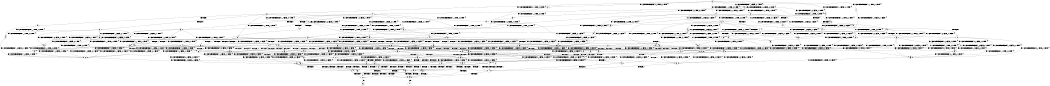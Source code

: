 digraph BCG {
size = "7, 10.5";
center = TRUE;
node [shape = circle];
0 [peripheries = 2];
0 -> 1 [label = "EX !0 !ATOMIC_EXCH_BRANCH (1, +1, TRUE, +0, 2, TRUE) !{}"];
0 -> 2 [label = "EX !2 !ATOMIC_EXCH_BRANCH (1, +0, FALSE, +0, 1, TRUE) !{}"];
0 -> 3 [label = "EX !1 !ATOMIC_EXCH_BRANCH (2, +1, TRUE, +0, 2, TRUE) !{}"];
0 -> 4 [label = "EX !0 !ATOMIC_EXCH_BRANCH (1, +1, TRUE, +0, 2, TRUE) !{}"];
0 -> 5 [label = "EX !2 !ATOMIC_EXCH_BRANCH (1, +0, FALSE, +0, 1, TRUE) !{}"];
0 -> 6 [label = "EX !1 !ATOMIC_EXCH_BRANCH (2, +1, TRUE, +0, 2, TRUE) !{}"];
1 -> 7 [label = "EX !2 !ATOMIC_EXCH_BRANCH (1, +0, FALSE, +0, 1, FALSE) !{}"];
2 -> 8 [label = "EX !0 !ATOMIC_EXCH_BRANCH (1, +1, TRUE, +0, 2, TRUE) !{}"];
3 -> 9 [label = "EX !0 !ATOMIC_EXCH_BRANCH (1, +1, TRUE, +0, 2, TRUE) !{}"];
4 -> 7 [label = "EX !2 !ATOMIC_EXCH_BRANCH (1, +0, FALSE, +0, 1, FALSE) !{}"];
4 -> 10 [label = "EX !1 !ATOMIC_EXCH_BRANCH (2, +1, TRUE, +0, 2, TRUE) !{}"];
4 -> 11 [label = "TERMINATE !0"];
4 -> 12 [label = "EX !2 !ATOMIC_EXCH_BRANCH (1, +0, FALSE, +0, 1, FALSE) !{}"];
4 -> 13 [label = "EX !1 !ATOMIC_EXCH_BRANCH (2, +1, TRUE, +0, 2, TRUE) !{}"];
4 -> 14 [label = "TERMINATE !0"];
5 -> 2 [label = "EX !2 !ATOMIC_EXCH_BRANCH (1, +0, FALSE, +0, 1, TRUE) !{}"];
5 -> 8 [label = "EX !0 !ATOMIC_EXCH_BRANCH (1, +1, TRUE, +0, 2, TRUE) !{}"];
5 -> 15 [label = "EX !1 !ATOMIC_EXCH_BRANCH (2, +1, TRUE, +0, 2, TRUE) !{}"];
5 -> 5 [label = "EX !2 !ATOMIC_EXCH_BRANCH (1, +0, FALSE, +0, 1, TRUE) !{}"];
5 -> 16 [label = "EX !0 !ATOMIC_EXCH_BRANCH (1, +1, TRUE, +0, 2, TRUE) !{}"];
5 -> 17 [label = "EX !1 !ATOMIC_EXCH_BRANCH (2, +1, TRUE, +0, 2, TRUE) !{}"];
6 -> 9 [label = "EX !0 !ATOMIC_EXCH_BRANCH (1, +1, TRUE, +0, 2, TRUE) !{}"];
6 -> 18 [label = "EX !2 !ATOMIC_EXCH_BRANCH (1, +0, FALSE, +0, 1, TRUE) !{}"];
6 -> 19 [label = "TERMINATE !1"];
6 -> 20 [label = "EX !0 !ATOMIC_EXCH_BRANCH (1, +1, TRUE, +0, 2, TRUE) !{}"];
6 -> 21 [label = "EX !2 !ATOMIC_EXCH_BRANCH (1, +0, FALSE, +0, 1, TRUE) !{}"];
6 -> 22 [label = "TERMINATE !1"];
7 -> 23 [label = "EX !2 !ATOMIC_EXCH_BRANCH (2, +0, FALSE, +0, 2, TRUE) !{}"];
8 -> 7 [label = "EX !2 !ATOMIC_EXCH_BRANCH (1, +0, FALSE, +0, 1, FALSE) !{}"];
9 -> 24 [label = "EX !2 !ATOMIC_EXCH_BRANCH (1, +0, FALSE, +0, 1, FALSE) !{}"];
10 -> 24 [label = "EX !2 !ATOMIC_EXCH_BRANCH (1, +0, FALSE, +0, 1, FALSE) !{}"];
11 -> 25 [label = "EX !2 !ATOMIC_EXCH_BRANCH (1, +0, FALSE, +0, 1, FALSE) !{}"];
12 -> 23 [label = "EX !2 !ATOMIC_EXCH_BRANCH (2, +0, FALSE, +0, 2, TRUE) !{}"];
12 -> 26 [label = "EX !1 !ATOMIC_EXCH_BRANCH (2, +1, TRUE, +0, 2, TRUE) !{}"];
12 -> 27 [label = "TERMINATE !0"];
12 -> 28 [label = "EX !2 !ATOMIC_EXCH_BRANCH (2, +0, FALSE, +0, 2, TRUE) !{}"];
12 -> 29 [label = "EX !1 !ATOMIC_EXCH_BRANCH (2, +1, TRUE, +0, 2, TRUE) !{}"];
12 -> 30 [label = "TERMINATE !0"];
13 -> 24 [label = "EX !2 !ATOMIC_EXCH_BRANCH (1, +0, FALSE, +0, 1, FALSE) !{}"];
13 -> 31 [label = "TERMINATE !0"];
13 -> 32 [label = "TERMINATE !1"];
13 -> 33 [label = "EX !2 !ATOMIC_EXCH_BRANCH (1, +0, FALSE, +0, 1, FALSE) !{}"];
13 -> 34 [label = "TERMINATE !0"];
13 -> 35 [label = "TERMINATE !1"];
14 -> 25 [label = "EX !2 !ATOMIC_EXCH_BRANCH (1, +0, FALSE, +0, 1, FALSE) !{}"];
14 -> 36 [label = "EX !1 !ATOMIC_EXCH_BRANCH (2, +1, TRUE, +0, 2, TRUE) !{}"];
14 -> 37 [label = "EX !2 !ATOMIC_EXCH_BRANCH (1, +0, FALSE, +0, 1, FALSE) !{}"];
14 -> 38 [label = "EX !1 !ATOMIC_EXCH_BRANCH (2, +1, TRUE, +0, 2, TRUE) !{}"];
15 -> 18 [label = "EX !2 !ATOMIC_EXCH_BRANCH (1, +0, FALSE, +0, 1, TRUE) !{}"];
16 -> 7 [label = "EX !2 !ATOMIC_EXCH_BRANCH (1, +0, FALSE, +0, 1, FALSE) !{}"];
16 -> 39 [label = "EX !1 !ATOMIC_EXCH_BRANCH (2, +1, TRUE, +0, 2, TRUE) !{}"];
16 -> 40 [label = "TERMINATE !0"];
16 -> 12 [label = "EX !2 !ATOMIC_EXCH_BRANCH (1, +0, FALSE, +0, 1, FALSE) !{}"];
16 -> 41 [label = "EX !1 !ATOMIC_EXCH_BRANCH (2, +1, TRUE, +0, 2, TRUE) !{}"];
16 -> 42 [label = "TERMINATE !0"];
17 -> 18 [label = "EX !2 !ATOMIC_EXCH_BRANCH (1, +0, FALSE, +0, 1, TRUE) !{}"];
17 -> 43 [label = "EX !0 !ATOMIC_EXCH_BRANCH (1, +1, TRUE, +0, 2, TRUE) !{}"];
17 -> 44 [label = "TERMINATE !1"];
17 -> 21 [label = "EX !2 !ATOMIC_EXCH_BRANCH (1, +0, FALSE, +0, 1, TRUE) !{}"];
17 -> 45 [label = "EX !0 !ATOMIC_EXCH_BRANCH (1, +1, TRUE, +0, 2, TRUE) !{}"];
17 -> 46 [label = "TERMINATE !1"];
18 -> 43 [label = "EX !0 !ATOMIC_EXCH_BRANCH (1, +1, TRUE, +0, 2, TRUE) !{}"];
19 -> 47 [label = "EX !0 !ATOMIC_EXCH_BRANCH (1, +1, TRUE, +0, 2, TRUE) !{}"];
20 -> 24 [label = "EX !2 !ATOMIC_EXCH_BRANCH (1, +0, FALSE, +0, 1, FALSE) !{}"];
20 -> 31 [label = "TERMINATE !0"];
20 -> 32 [label = "TERMINATE !1"];
20 -> 33 [label = "EX !2 !ATOMIC_EXCH_BRANCH (1, +0, FALSE, +0, 1, FALSE) !{}"];
20 -> 34 [label = "TERMINATE !0"];
20 -> 35 [label = "TERMINATE !1"];
21 -> 18 [label = "EX !2 !ATOMIC_EXCH_BRANCH (1, +0, FALSE, +0, 1, TRUE) !{}"];
21 -> 43 [label = "EX !0 !ATOMIC_EXCH_BRANCH (1, +1, TRUE, +0, 2, TRUE) !{}"];
21 -> 44 [label = "TERMINATE !1"];
21 -> 21 [label = "EX !2 !ATOMIC_EXCH_BRANCH (1, +0, FALSE, +0, 1, TRUE) !{}"];
21 -> 45 [label = "EX !0 !ATOMIC_EXCH_BRANCH (1, +1, TRUE, +0, 2, TRUE) !{}"];
21 -> 46 [label = "TERMINATE !1"];
22 -> 47 [label = "EX !0 !ATOMIC_EXCH_BRANCH (1, +1, TRUE, +0, 2, TRUE) !{}"];
22 -> 48 [label = "EX !2 !ATOMIC_EXCH_BRANCH (1, +0, FALSE, +0, 1, TRUE) !{}"];
22 -> 49 [label = "EX !0 !ATOMIC_EXCH_BRANCH (1, +1, TRUE, +0, 2, TRUE) !{}"];
22 -> 50 [label = "EX !2 !ATOMIC_EXCH_BRANCH (1, +0, FALSE, +0, 1, TRUE) !{}"];
23 -> 26 [label = "EX !1 !ATOMIC_EXCH_BRANCH (2, +1, TRUE, +0, 2, TRUE) !{}"];
24 -> 51 [label = "EX !2 !ATOMIC_EXCH_BRANCH (2, +0, FALSE, +0, 2, FALSE) !{}"];
25 -> 52 [label = "EX !2 !ATOMIC_EXCH_BRANCH (2, +0, FALSE, +0, 2, TRUE) !{}"];
26 -> 51 [label = "EX !2 !ATOMIC_EXCH_BRANCH (2, +0, FALSE, +0, 2, FALSE) !{}"];
27 -> 53 [label = "EX !1 !ATOMIC_EXCH_BRANCH (2, +1, TRUE, +0, 2, TRUE) !{}"];
28 -> 23 [label = "EX !2 !ATOMIC_EXCH_BRANCH (2, +0, FALSE, +0, 2, TRUE) !{}"];
28 -> 26 [label = "EX !1 !ATOMIC_EXCH_BRANCH (2, +1, TRUE, +0, 2, TRUE) !{}"];
28 -> 27 [label = "TERMINATE !0"];
28 -> 28 [label = "EX !2 !ATOMIC_EXCH_BRANCH (2, +0, FALSE, +0, 2, TRUE) !{}"];
28 -> 29 [label = "EX !1 !ATOMIC_EXCH_BRANCH (2, +1, TRUE, +0, 2, TRUE) !{}"];
28 -> 30 [label = "TERMINATE !0"];
29 -> 51 [label = "EX !2 !ATOMIC_EXCH_BRANCH (2, +0, FALSE, +0, 2, FALSE) !{}"];
29 -> 54 [label = "TERMINATE !0"];
29 -> 55 [label = "TERMINATE !1"];
29 -> 56 [label = "EX !2 !ATOMIC_EXCH_BRANCH (2, +0, FALSE, +0, 2, FALSE) !{}"];
29 -> 57 [label = "TERMINATE !0"];
29 -> 58 [label = "TERMINATE !1"];
30 -> 53 [label = "EX !1 !ATOMIC_EXCH_BRANCH (2, +1, TRUE, +0, 2, TRUE) !{}"];
30 -> 52 [label = "EX !2 !ATOMIC_EXCH_BRANCH (2, +0, FALSE, +0, 2, TRUE) !{}"];
30 -> 59 [label = "EX !1 !ATOMIC_EXCH_BRANCH (2, +1, TRUE, +0, 2, TRUE) !{}"];
30 -> 60 [label = "EX !2 !ATOMIC_EXCH_BRANCH (2, +0, FALSE, +0, 2, TRUE) !{}"];
31 -> 61 [label = "EX !2 !ATOMIC_EXCH_BRANCH (1, +0, FALSE, +0, 1, FALSE) !{}"];
32 -> 62 [label = "EX !2 !ATOMIC_EXCH_BRANCH (1, +0, FALSE, +0, 1, FALSE) !{}"];
33 -> 51 [label = "EX !2 !ATOMIC_EXCH_BRANCH (2, +0, FALSE, +0, 2, FALSE) !{}"];
33 -> 54 [label = "TERMINATE !0"];
33 -> 55 [label = "TERMINATE !1"];
33 -> 56 [label = "EX !2 !ATOMIC_EXCH_BRANCH (2, +0, FALSE, +0, 2, FALSE) !{}"];
33 -> 57 [label = "TERMINATE !0"];
33 -> 58 [label = "TERMINATE !1"];
34 -> 61 [label = "EX !2 !ATOMIC_EXCH_BRANCH (1, +0, FALSE, +0, 1, FALSE) !{}"];
34 -> 63 [label = "TERMINATE !1"];
34 -> 64 [label = "EX !2 !ATOMIC_EXCH_BRANCH (1, +0, FALSE, +0, 1, FALSE) !{}"];
34 -> 65 [label = "TERMINATE !1"];
35 -> 62 [label = "EX !2 !ATOMIC_EXCH_BRANCH (1, +0, FALSE, +0, 1, FALSE) !{}"];
35 -> 63 [label = "TERMINATE !0"];
35 -> 66 [label = "EX !2 !ATOMIC_EXCH_BRANCH (1, +0, FALSE, +0, 1, FALSE) !{}"];
35 -> 65 [label = "TERMINATE !0"];
36 -> 61 [label = "EX !2 !ATOMIC_EXCH_BRANCH (1, +0, FALSE, +0, 1, FALSE) !{}"];
37 -> 52 [label = "EX !2 !ATOMIC_EXCH_BRANCH (2, +0, FALSE, +0, 2, TRUE) !{}"];
37 -> 53 [label = "EX !1 !ATOMIC_EXCH_BRANCH (2, +1, TRUE, +0, 2, TRUE) !{}"];
37 -> 60 [label = "EX !2 !ATOMIC_EXCH_BRANCH (2, +0, FALSE, +0, 2, TRUE) !{}"];
37 -> 59 [label = "EX !1 !ATOMIC_EXCH_BRANCH (2, +1, TRUE, +0, 2, TRUE) !{}"];
38 -> 61 [label = "EX !2 !ATOMIC_EXCH_BRANCH (1, +0, FALSE, +0, 1, FALSE) !{}"];
38 -> 63 [label = "TERMINATE !1"];
38 -> 64 [label = "EX !2 !ATOMIC_EXCH_BRANCH (1, +0, FALSE, +0, 1, FALSE) !{}"];
38 -> 65 [label = "TERMINATE !1"];
39 -> 24 [label = "EX !2 !ATOMIC_EXCH_BRANCH (1, +0, FALSE, +0, 1, FALSE) !{}"];
40 -> 67 [label = "EX !1 !ATOMIC_EXCH_BRANCH (2, +1, TRUE, +0, 2, TRUE) !{}"];
41 -> 24 [label = "EX !2 !ATOMIC_EXCH_BRANCH (1, +0, FALSE, +0, 1, FALSE) !{}"];
41 -> 68 [label = "TERMINATE !0"];
41 -> 69 [label = "TERMINATE !1"];
41 -> 33 [label = "EX !2 !ATOMIC_EXCH_BRANCH (1, +0, FALSE, +0, 1, FALSE) !{}"];
41 -> 70 [label = "TERMINATE !0"];
41 -> 71 [label = "TERMINATE !1"];
42 -> 67 [label = "EX !1 !ATOMIC_EXCH_BRANCH (2, +1, TRUE, +0, 2, TRUE) !{}"];
42 -> 25 [label = "EX !2 !ATOMIC_EXCH_BRANCH (1, +0, FALSE, +0, 1, FALSE) !{}"];
42 -> 72 [label = "EX !1 !ATOMIC_EXCH_BRANCH (2, +1, TRUE, +0, 2, TRUE) !{}"];
42 -> 37 [label = "EX !2 !ATOMIC_EXCH_BRANCH (1, +0, FALSE, +0, 1, FALSE) !{}"];
43 -> 24 [label = "EX !2 !ATOMIC_EXCH_BRANCH (1, +0, FALSE, +0, 1, FALSE) !{}"];
44 -> 73 [label = "EX !0 !ATOMIC_EXCH_BRANCH (1, +1, TRUE, +0, 2, TRUE) !{}"];
45 -> 24 [label = "EX !2 !ATOMIC_EXCH_BRANCH (1, +0, FALSE, +0, 1, FALSE) !{}"];
45 -> 68 [label = "TERMINATE !0"];
45 -> 69 [label = "TERMINATE !1"];
45 -> 33 [label = "EX !2 !ATOMIC_EXCH_BRANCH (1, +0, FALSE, +0, 1, FALSE) !{}"];
45 -> 70 [label = "TERMINATE !0"];
45 -> 71 [label = "TERMINATE !1"];
46 -> 73 [label = "EX !0 !ATOMIC_EXCH_BRANCH (1, +1, TRUE, +0, 2, TRUE) !{}"];
46 -> 48 [label = "EX !2 !ATOMIC_EXCH_BRANCH (1, +0, FALSE, +0, 1, TRUE) !{}"];
46 -> 74 [label = "EX !0 !ATOMIC_EXCH_BRANCH (1, +1, TRUE, +0, 2, TRUE) !{}"];
46 -> 50 [label = "EX !2 !ATOMIC_EXCH_BRANCH (1, +0, FALSE, +0, 1, TRUE) !{}"];
47 -> 62 [label = "EX !2 !ATOMIC_EXCH_BRANCH (1, +0, FALSE, +0, 1, FALSE) !{}"];
48 -> 73 [label = "EX !0 !ATOMIC_EXCH_BRANCH (1, +1, TRUE, +0, 2, TRUE) !{}"];
49 -> 62 [label = "EX !2 !ATOMIC_EXCH_BRANCH (1, +0, FALSE, +0, 1, FALSE) !{}"];
49 -> 63 [label = "TERMINATE !0"];
49 -> 66 [label = "EX !2 !ATOMIC_EXCH_BRANCH (1, +0, FALSE, +0, 1, FALSE) !{}"];
49 -> 65 [label = "TERMINATE !0"];
50 -> 48 [label = "EX !2 !ATOMIC_EXCH_BRANCH (1, +0, FALSE, +0, 1, TRUE) !{}"];
50 -> 73 [label = "EX !0 !ATOMIC_EXCH_BRANCH (1, +1, TRUE, +0, 2, TRUE) !{}"];
50 -> 50 [label = "EX !2 !ATOMIC_EXCH_BRANCH (1, +0, FALSE, +0, 1, TRUE) !{}"];
50 -> 74 [label = "EX !0 !ATOMIC_EXCH_BRANCH (1, +1, TRUE, +0, 2, TRUE) !{}"];
51 -> 75 [label = "TERMINATE !0"];
52 -> 53 [label = "EX !1 !ATOMIC_EXCH_BRANCH (2, +1, TRUE, +0, 2, TRUE) !{}"];
53 -> 76 [label = "EX !2 !ATOMIC_EXCH_BRANCH (2, +0, FALSE, +0, 2, FALSE) !{}"];
54 -> 77 [label = "TERMINATE !1"];
55 -> 77 [label = "TERMINATE !0"];
56 -> 75 [label = "TERMINATE !0"];
56 -> 78 [label = "TERMINATE !2"];
56 -> 79 [label = "TERMINATE !1"];
56 -> 80 [label = "TERMINATE !0"];
56 -> 81 [label = "TERMINATE !2"];
56 -> 82 [label = "TERMINATE !1"];
57 -> 77 [label = "TERMINATE !1"];
57 -> 76 [label = "EX !2 !ATOMIC_EXCH_BRANCH (2, +0, FALSE, +0, 2, FALSE) !{}"];
57 -> 83 [label = "TERMINATE !1"];
57 -> 84 [label = "EX !2 !ATOMIC_EXCH_BRANCH (2, +0, FALSE, +0, 2, FALSE) !{}"];
58 -> 77 [label = "TERMINATE !0"];
58 -> 85 [label = "EX !2 !ATOMIC_EXCH_BRANCH (2, +0, FALSE, +0, 2, FALSE) !{}"];
58 -> 83 [label = "TERMINATE !0"];
58 -> 86 [label = "EX !2 !ATOMIC_EXCH_BRANCH (2, +0, FALSE, +0, 2, FALSE) !{}"];
59 -> 76 [label = "EX !2 !ATOMIC_EXCH_BRANCH (2, +0, FALSE, +0, 2, FALSE) !{}"];
59 -> 77 [label = "TERMINATE !1"];
59 -> 84 [label = "EX !2 !ATOMIC_EXCH_BRANCH (2, +0, FALSE, +0, 2, FALSE) !{}"];
59 -> 83 [label = "TERMINATE !1"];
60 -> 52 [label = "EX !2 !ATOMIC_EXCH_BRANCH (2, +0, FALSE, +0, 2, TRUE) !{}"];
60 -> 53 [label = "EX !1 !ATOMIC_EXCH_BRANCH (2, +1, TRUE, +0, 2, TRUE) !{}"];
60 -> 60 [label = "EX !2 !ATOMIC_EXCH_BRANCH (2, +0, FALSE, +0, 2, TRUE) !{}"];
60 -> 59 [label = "EX !1 !ATOMIC_EXCH_BRANCH (2, +1, TRUE, +0, 2, TRUE) !{}"];
61 -> 76 [label = "EX !2 !ATOMIC_EXCH_BRANCH (2, +0, FALSE, +0, 2, FALSE) !{}"];
62 -> 85 [label = "EX !2 !ATOMIC_EXCH_BRANCH (2, +0, FALSE, +0, 2, FALSE) !{}"];
63 -> 87 [label = "EX !2 !ATOMIC_EXCH_BRANCH (1, +0, FALSE, +0, 1, FALSE) !{}"];
64 -> 76 [label = "EX !2 !ATOMIC_EXCH_BRANCH (2, +0, FALSE, +0, 2, FALSE) !{}"];
64 -> 77 [label = "TERMINATE !1"];
64 -> 84 [label = "EX !2 !ATOMIC_EXCH_BRANCH (2, +0, FALSE, +0, 2, FALSE) !{}"];
64 -> 83 [label = "TERMINATE !1"];
65 -> 87 [label = "EX !2 !ATOMIC_EXCH_BRANCH (1, +0, FALSE, +0, 1, FALSE) !{}"];
65 -> 88 [label = "EX !2 !ATOMIC_EXCH_BRANCH (1, +0, FALSE, +0, 1, FALSE) !{}"];
66 -> 85 [label = "EX !2 !ATOMIC_EXCH_BRANCH (2, +0, FALSE, +0, 2, FALSE) !{}"];
66 -> 77 [label = "TERMINATE !0"];
66 -> 86 [label = "EX !2 !ATOMIC_EXCH_BRANCH (2, +0, FALSE, +0, 2, FALSE) !{}"];
66 -> 83 [label = "TERMINATE !0"];
67 -> 61 [label = "EX !2 !ATOMIC_EXCH_BRANCH (1, +0, FALSE, +0, 1, FALSE) !{}"];
68 -> 89 [label = "TERMINATE !1"];
69 -> 89 [label = "TERMINATE !0"];
70 -> 89 [label = "TERMINATE !1"];
70 -> 61 [label = "EX !2 !ATOMIC_EXCH_BRANCH (1, +0, FALSE, +0, 1, FALSE) !{}"];
70 -> 90 [label = "TERMINATE !1"];
70 -> 64 [label = "EX !2 !ATOMIC_EXCH_BRANCH (1, +0, FALSE, +0, 1, FALSE) !{}"];
71 -> 89 [label = "TERMINATE !0"];
71 -> 62 [label = "EX !2 !ATOMIC_EXCH_BRANCH (1, +0, FALSE, +0, 1, FALSE) !{}"];
71 -> 90 [label = "TERMINATE !0"];
71 -> 66 [label = "EX !2 !ATOMIC_EXCH_BRANCH (1, +0, FALSE, +0, 1, FALSE) !{}"];
72 -> 61 [label = "EX !2 !ATOMIC_EXCH_BRANCH (1, +0, FALSE, +0, 1, FALSE) !{}"];
72 -> 89 [label = "TERMINATE !1"];
72 -> 64 [label = "EX !2 !ATOMIC_EXCH_BRANCH (1, +0, FALSE, +0, 1, FALSE) !{}"];
72 -> 90 [label = "TERMINATE !1"];
73 -> 62 [label = "EX !2 !ATOMIC_EXCH_BRANCH (1, +0, FALSE, +0, 1, FALSE) !{}"];
74 -> 62 [label = "EX !2 !ATOMIC_EXCH_BRANCH (1, +0, FALSE, +0, 1, FALSE) !{}"];
74 -> 89 [label = "TERMINATE !0"];
74 -> 66 [label = "EX !2 !ATOMIC_EXCH_BRANCH (1, +0, FALSE, +0, 1, FALSE) !{}"];
74 -> 90 [label = "TERMINATE !0"];
75 -> 91 [label = "TERMINATE !2"];
76 -> 91 [label = "TERMINATE !2"];
77 -> 92 [label = "EX !2 !ATOMIC_EXCH_BRANCH (2, +0, FALSE, +0, 2, FALSE) !{}"];
78 -> 91 [label = "TERMINATE !0"];
79 -> 93 [label = "TERMINATE !0"];
80 -> 91 [label = "TERMINATE !2"];
80 -> 93 [label = "TERMINATE !1"];
80 -> 94 [label = "TERMINATE !2"];
80 -> 95 [label = "TERMINATE !1"];
81 -> 91 [label = "TERMINATE !0"];
81 -> 96 [label = "TERMINATE !1"];
81 -> 94 [label = "TERMINATE !0"];
81 -> 97 [label = "TERMINATE !1"];
82 -> 93 [label = "TERMINATE !0"];
82 -> 96 [label = "TERMINATE !2"];
82 -> 95 [label = "TERMINATE !0"];
82 -> 97 [label = "TERMINATE !2"];
83 -> 92 [label = "EX !2 !ATOMIC_EXCH_BRANCH (2, +0, FALSE, +0, 2, FALSE) !{}"];
83 -> 98 [label = "EX !2 !ATOMIC_EXCH_BRANCH (2, +0, FALSE, +0, 2, FALSE) !{}"];
84 -> 91 [label = "TERMINATE !2"];
84 -> 93 [label = "TERMINATE !1"];
84 -> 94 [label = "TERMINATE !2"];
84 -> 95 [label = "TERMINATE !1"];
85 -> 93 [label = "TERMINATE !0"];
86 -> 93 [label = "TERMINATE !0"];
86 -> 96 [label = "TERMINATE !2"];
86 -> 95 [label = "TERMINATE !0"];
86 -> 97 [label = "TERMINATE !2"];
87 -> 92 [label = "EX !2 !ATOMIC_EXCH_BRANCH (2, +0, FALSE, +0, 2, FALSE) !{}"];
88 -> 92 [label = "EX !2 !ATOMIC_EXCH_BRANCH (2, +0, FALSE, +0, 2, FALSE) !{}"];
88 -> 98 [label = "EX !2 !ATOMIC_EXCH_BRANCH (2, +0, FALSE, +0, 2, FALSE) !{}"];
89 -> 87 [label = "EX !2 !ATOMIC_EXCH_BRANCH (1, +0, FALSE, +0, 1, FALSE) !{}"];
90 -> 87 [label = "EX !2 !ATOMIC_EXCH_BRANCH (1, +0, FALSE, +0, 1, FALSE) !{}"];
90 -> 88 [label = "EX !2 !ATOMIC_EXCH_BRANCH (1, +0, FALSE, +0, 1, FALSE) !{}"];
91 -> 99 [label = "TERMINATE !1"];
92 -> 99 [label = "TERMINATE !2"];
93 -> 99 [label = "TERMINATE !2"];
94 -> 99 [label = "TERMINATE !1"];
94 -> 100 [label = "TERMINATE !1"];
95 -> 99 [label = "TERMINATE !2"];
95 -> 100 [label = "TERMINATE !2"];
96 -> 99 [label = "TERMINATE !0"];
97 -> 99 [label = "TERMINATE !0"];
97 -> 100 [label = "TERMINATE !0"];
98 -> 99 [label = "TERMINATE !2"];
98 -> 100 [label = "TERMINATE !2"];
99 -> 101 [label = "exit"];
100 -> 102 [label = "exit"];
}
